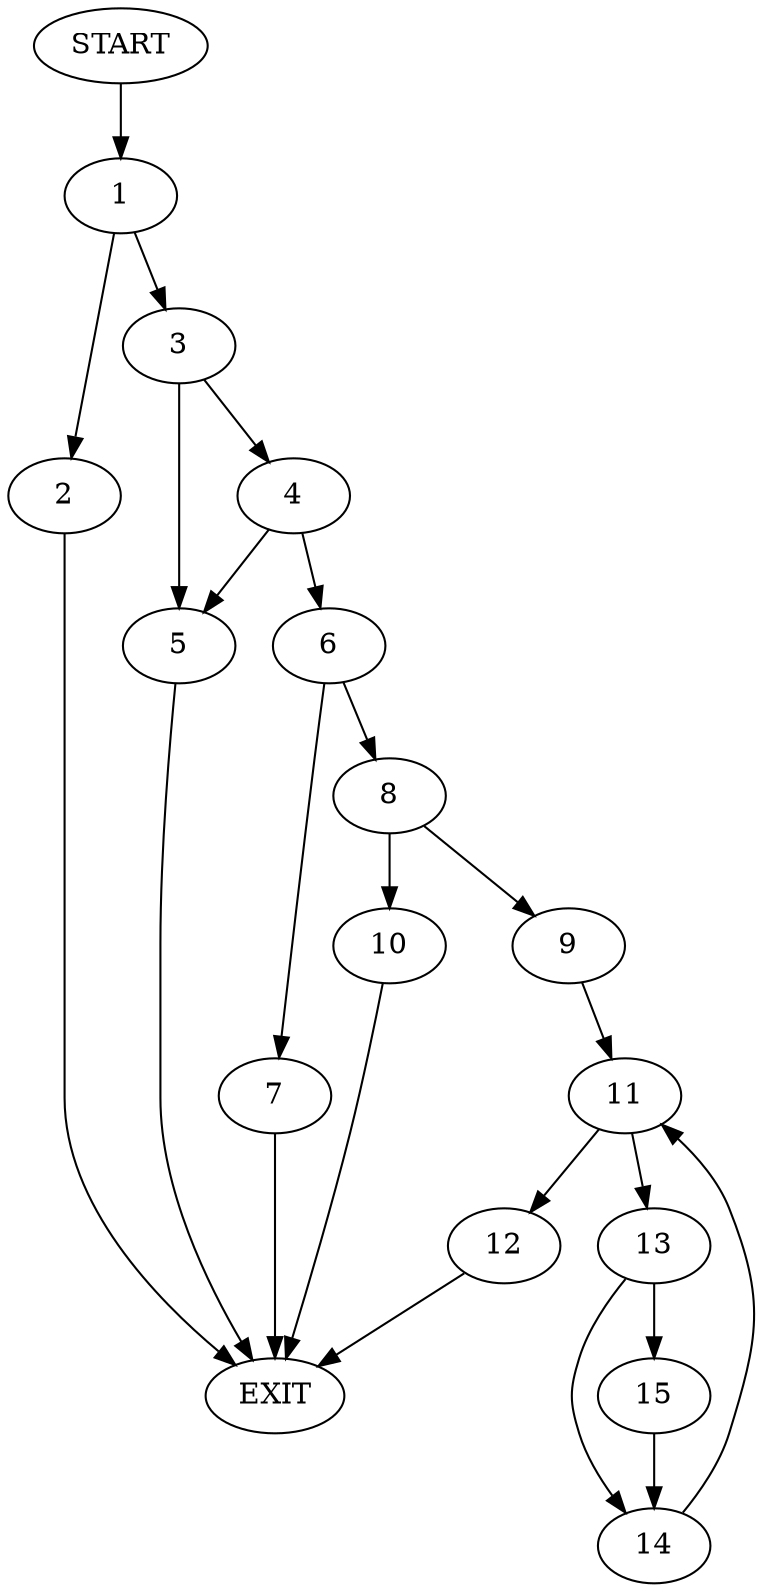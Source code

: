 digraph {
0 [label="START"]
16 [label="EXIT"]
0 -> 1
1 -> 2
1 -> 3
2 -> 16
3 -> 4
3 -> 5
4 -> 5
4 -> 6
5 -> 16
6 -> 7
6 -> 8
7 -> 16
8 -> 9
8 -> 10
10 -> 16
9 -> 11
11 -> 12
11 -> 13
13 -> 14
13 -> 15
12 -> 16
15 -> 14
14 -> 11
}
